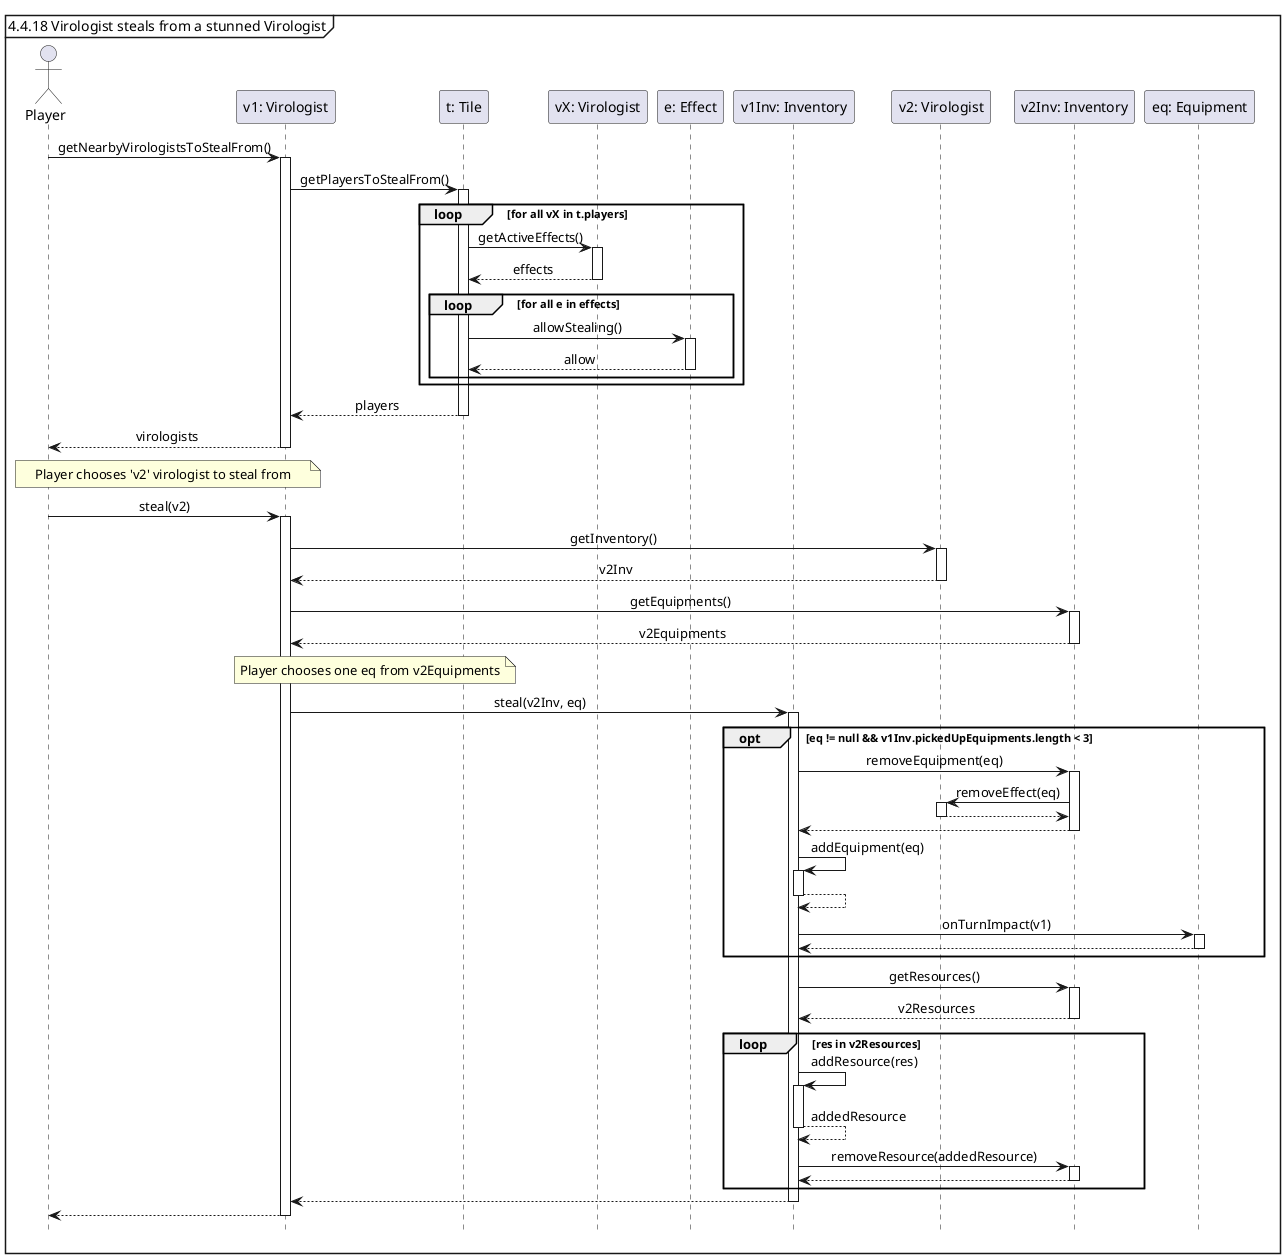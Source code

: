 @startuml
'https://plantuml.com/sequence-diagram

hide footbox
skinparam sequenceMessageAlign center

mainframe 4.4.18 Virologist steals from a stunned Virologist

actor Player as p
participant "v1: Virologist" as v1
participant "t: Tile" as t
participant "vX: Virologist" as vX
participant "e: Effect" as e
participant "v1Inv: Inventory" as v1Inv
participant "v2: Virologist" as v2
participant "v2Inv: Inventory" as v2Inv
participant "eq: Equipment" as eq

p -> v1 ++ : getNearbyVirologistsToStealFrom()
    v1-> t ++ : getPlayersToStealFrom()
    loop for all vX in t.players
        t -> vX ++ : getActiveEffects()
        return effects
        loop for all e in effects
            t -> e ++ : allowStealing()
            return allow
        end
    end
    return players
return virologists

note over p, v1 : Player chooses 'v2' virologist to steal from

p -> v1 ++ : steal(v2)
    v1 -> v2 ++ : getInventory()
    return v2Inv

    v1 -> v2Inv ++ : getEquipments()
    return v2Equipments
    note over v1, t: Player chooses one eq from v2Equipments

    v1 -> v1Inv ++ : steal(v2Inv, eq)
        opt eq != null && v1Inv.pickedUpEquipments.length < 3
            v1Inv -> v2Inv ++ : removeEquipment(eq)
                v2Inv -> v2 ++ : removeEffect(eq)
                return
            return
            v1Inv -> v1Inv ++ : addEquipment(eq)
            return
            v1Inv -> eq ++ : onTurnImpact(v1)
            return
        end

        v1Inv -> v2Inv ++ : getResources()
        return v2Resources

        loop res in v2Resources
            v1Inv -> v1Inv ++ : addResource(res)
            return addedResource
            v1Inv -> v2Inv ++ : removeResource(addedResource)
            return
        end
    return
return

@enduml